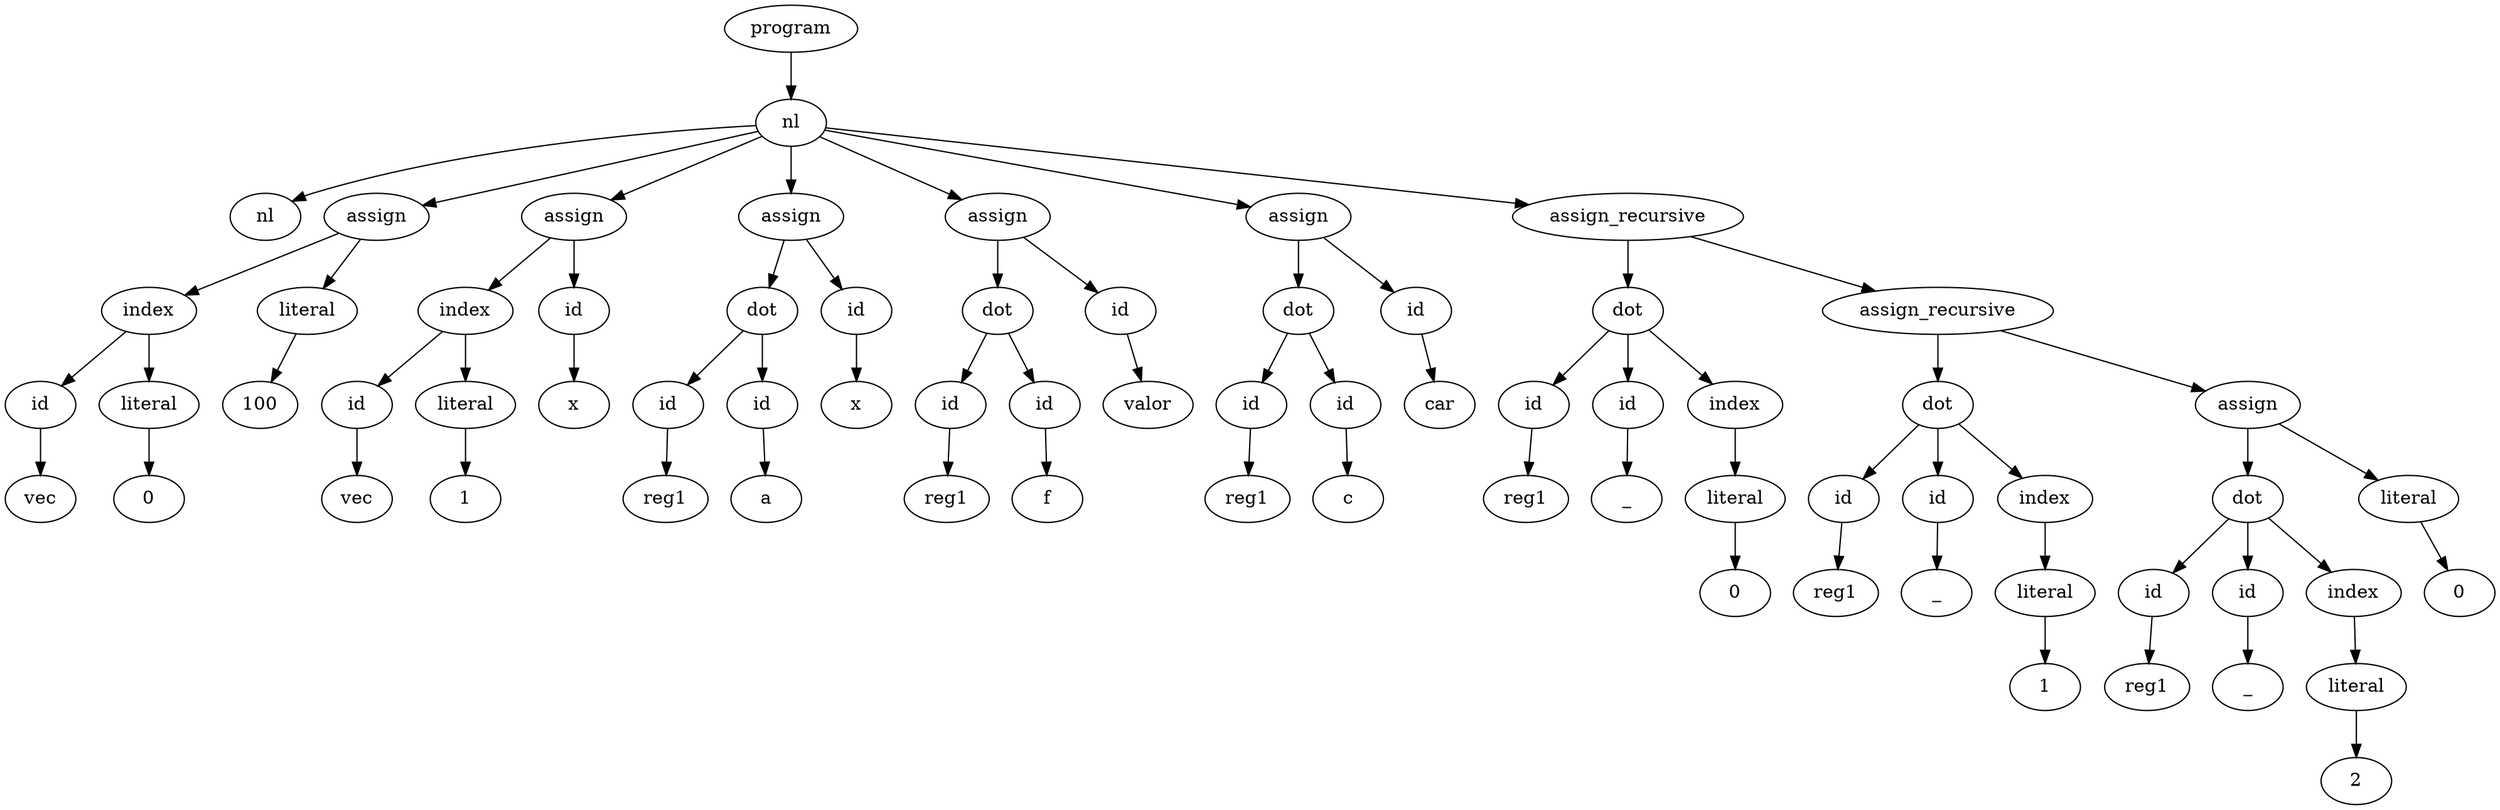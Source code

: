 // Árbol Sintáctico
digraph {
	0 [label=program]
	1 [label=nl]
	0 -> 1
	2 [label=nl]
	1 -> 2
	3 [label=assign]
	1 -> 3
	4 [label=index]
	3 -> 4
	5 [label=id]
	4 -> 5
	6 [label=vec]
	5 -> 6
	7 [label=literal]
	4 -> 7
	8 [label=0]
	7 -> 8
	9 [label=literal]
	3 -> 9
	10 [label=100]
	9 -> 10
	11 [label=assign]
	1 -> 11
	12 [label=index]
	11 -> 12
	13 [label=id]
	12 -> 13
	14 [label=vec]
	13 -> 14
	15 [label=literal]
	12 -> 15
	16 [label=1]
	15 -> 16
	17 [label=id]
	11 -> 17
	18 [label=x]
	17 -> 18
	19 [label=assign]
	1 -> 19
	20 [label=dot]
	19 -> 20
	21 [label=id]
	20 -> 21
	22 [label=reg1]
	21 -> 22
	23 [label=id]
	20 -> 23
	24 [label=a]
	23 -> 24
	25 [label=id]
	19 -> 25
	26 [label=x]
	25 -> 26
	27 [label=assign]
	1 -> 27
	28 [label=dot]
	27 -> 28
	29 [label=id]
	28 -> 29
	30 [label=reg1]
	29 -> 30
	31 [label=id]
	28 -> 31
	32 [label=f]
	31 -> 32
	33 [label=id]
	27 -> 33
	34 [label=valor]
	33 -> 34
	35 [label=assign]
	1 -> 35
	36 [label=dot]
	35 -> 36
	37 [label=id]
	36 -> 37
	38 [label=reg1]
	37 -> 38
	39 [label=id]
	36 -> 39
	40 [label=c]
	39 -> 40
	41 [label=id]
	35 -> 41
	42 [label=car]
	41 -> 42
	43 [label=assign_recursive]
	1 -> 43
	44 [label=dot]
	43 -> 44
	45 [label=id]
	44 -> 45
	46 [label=reg1]
	45 -> 46
	47 [label=id]
	44 -> 47
	48 [label=_]
	47 -> 48
	49 [label=index]
	44 -> 49
	50 [label=literal]
	49 -> 50
	51 [label=0]
	50 -> 51
	52 [label=assign_recursive]
	43 -> 52
	53 [label=dot]
	52 -> 53
	54 [label=id]
	53 -> 54
	55 [label=reg1]
	54 -> 55
	56 [label=id]
	53 -> 56
	57 [label=_]
	56 -> 57
	58 [label=index]
	53 -> 58
	59 [label=literal]
	58 -> 59
	60 [label=1]
	59 -> 60
	61 [label=assign]
	52 -> 61
	62 [label=dot]
	61 -> 62
	63 [label=id]
	62 -> 63
	64 [label=reg1]
	63 -> 64
	65 [label=id]
	62 -> 65
	66 [label=_]
	65 -> 66
	67 [label=index]
	62 -> 67
	68 [label=literal]
	67 -> 68
	69 [label=2]
	68 -> 69
	70 [label=literal]
	61 -> 70
	71 [label=0]
	70 -> 71
}

